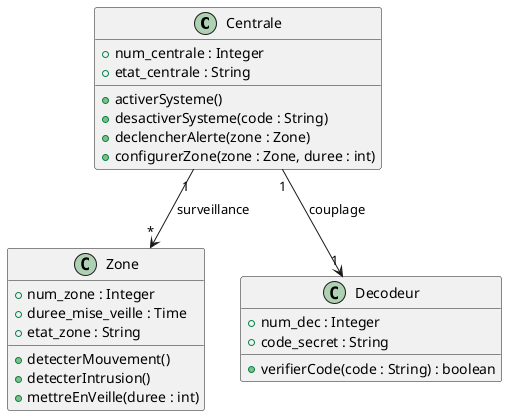 @startuml class

' Diagramme de classe du système de surveillance (mise à jour avec les attributs du modèle donné)
class Centrale {
    + num_centrale : Integer
    + etat_centrale : String
    + activerSysteme()
    + desactiverSysteme(code : String)
    + declencherAlerte(zone : Zone)
    + configurerZone(zone : Zone, duree : int)
}

class Zone {
    + num_zone : Integer
    + duree_mise_veille : Time
    + etat_zone : String
    + detecterMouvement()
    + detecterIntrusion()
    + mettreEnVeille(duree : int)
}

class Decodeur {
    + num_dec : Integer
    + code_secret : String
    + verifierCode(code : String) : boolean
}

Centrale "1" --> "*" Zone : surveillance
Centrale "1" --> "1" Decodeur : couplage

@enduml
